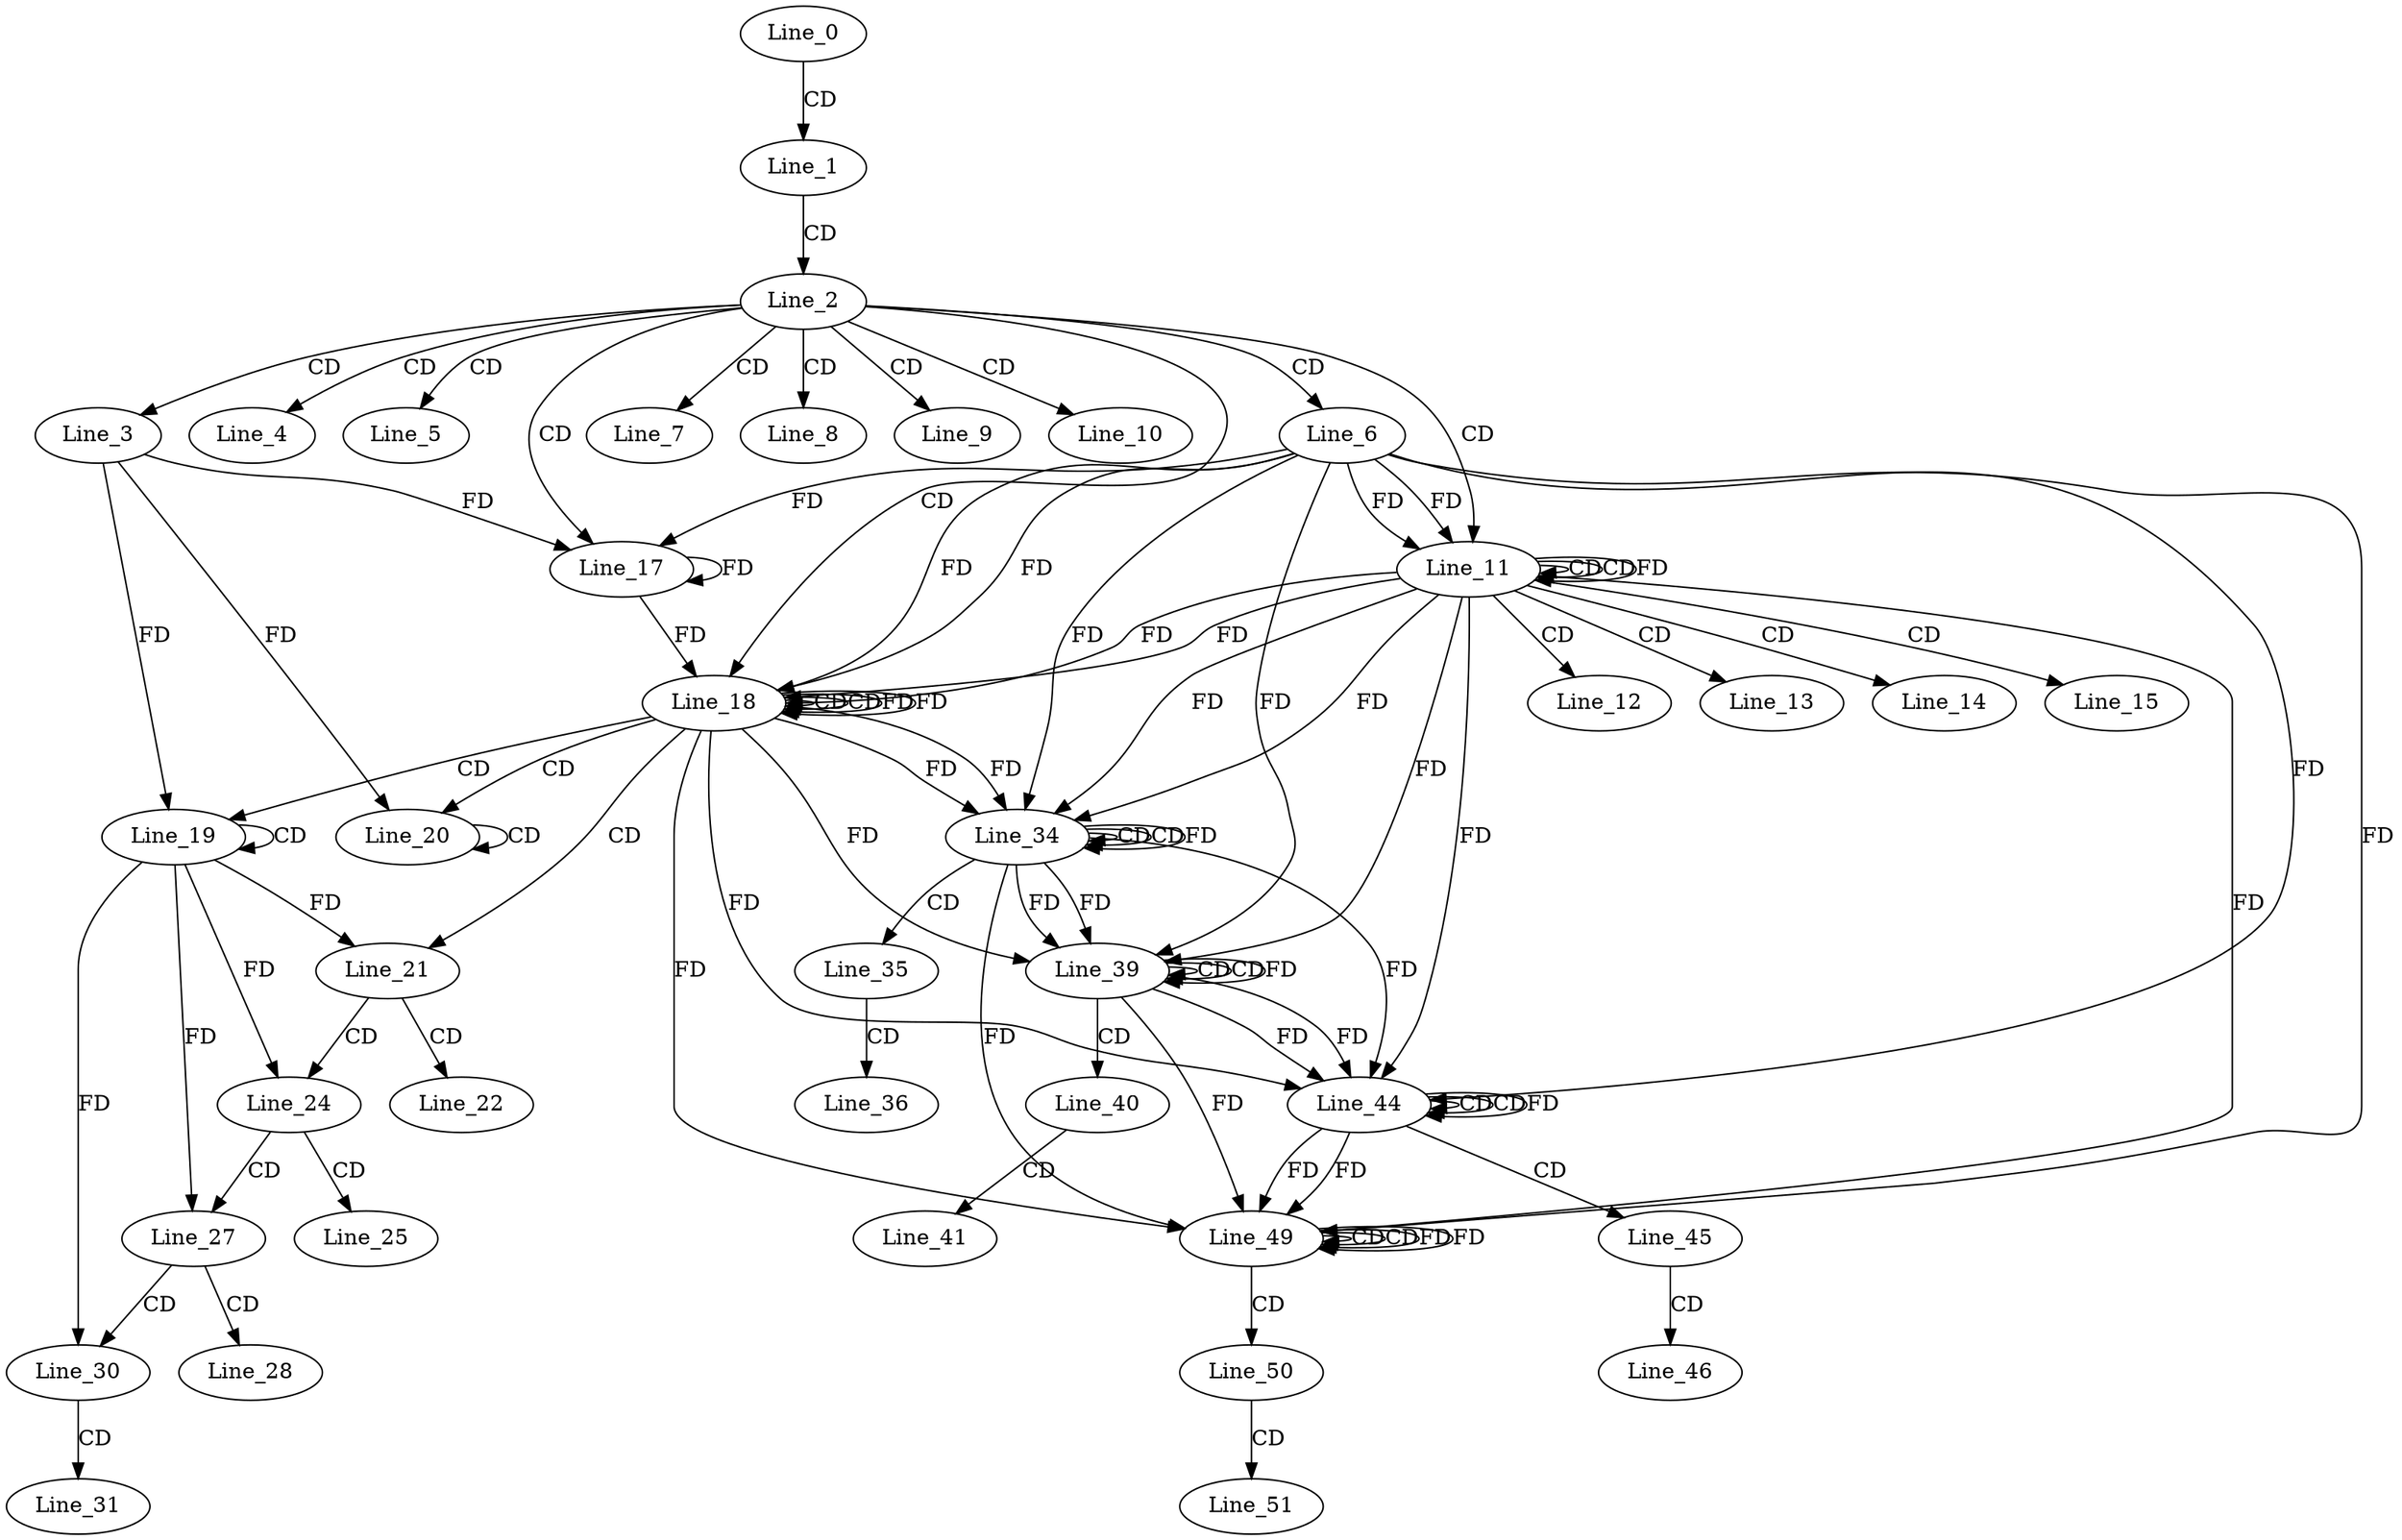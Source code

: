 digraph G {
  Line_0;
  Line_1;
  Line_2;
  Line_3;
  Line_4;
  Line_5;
  Line_6;
  Line_7;
  Line_8;
  Line_9;
  Line_10;
  Line_11;
  Line_11;
  Line_11;
  Line_12;
  Line_13;
  Line_14;
  Line_15;
  Line_17;
  Line_17;
  Line_18;
  Line_18;
  Line_18;
  Line_19;
  Line_19;
  Line_19;
  Line_20;
  Line_20;
  Line_21;
  Line_22;
  Line_24;
  Line_25;
  Line_27;
  Line_28;
  Line_30;
  Line_31;
  Line_34;
  Line_34;
  Line_34;
  Line_35;
  Line_36;
  Line_39;
  Line_39;
  Line_39;
  Line_40;
  Line_41;
  Line_44;
  Line_44;
  Line_44;
  Line_45;
  Line_46;
  Line_49;
  Line_49;
  Line_49;
  Line_50;
  Line_51;
  Line_0 -> Line_1 [ label="CD" ];
  Line_1 -> Line_2 [ label="CD" ];
  Line_2 -> Line_3 [ label="CD" ];
  Line_2 -> Line_4 [ label="CD" ];
  Line_2 -> Line_5 [ label="CD" ];
  Line_2 -> Line_6 [ label="CD" ];
  Line_2 -> Line_7 [ label="CD" ];
  Line_2 -> Line_8 [ label="CD" ];
  Line_2 -> Line_9 [ label="CD" ];
  Line_2 -> Line_10 [ label="CD" ];
  Line_2 -> Line_11 [ label="CD" ];
  Line_11 -> Line_11 [ label="CD" ];
  Line_6 -> Line_11 [ label="FD" ];
  Line_11 -> Line_11 [ label="CD" ];
  Line_11 -> Line_11 [ label="FD" ];
  Line_6 -> Line_11 [ label="FD" ];
  Line_11 -> Line_12 [ label="CD" ];
  Line_11 -> Line_13 [ label="CD" ];
  Line_11 -> Line_14 [ label="CD" ];
  Line_11 -> Line_15 [ label="CD" ];
  Line_2 -> Line_17 [ label="CD" ];
  Line_6 -> Line_17 [ label="FD" ];
  Line_17 -> Line_17 [ label="FD" ];
  Line_3 -> Line_17 [ label="FD" ];
  Line_2 -> Line_18 [ label="CD" ];
  Line_18 -> Line_18 [ label="CD" ];
  Line_11 -> Line_18 [ label="FD" ];
  Line_6 -> Line_18 [ label="FD" ];
  Line_17 -> Line_18 [ label="FD" ];
  Line_18 -> Line_18 [ label="CD" ];
  Line_18 -> Line_18 [ label="FD" ];
  Line_11 -> Line_18 [ label="FD" ];
  Line_6 -> Line_18 [ label="FD" ];
  Line_18 -> Line_19 [ label="CD" ];
  Line_19 -> Line_19 [ label="CD" ];
  Line_3 -> Line_19 [ label="FD" ];
  Line_18 -> Line_20 [ label="CD" ];
  Line_20 -> Line_20 [ label="CD" ];
  Line_3 -> Line_20 [ label="FD" ];
  Line_18 -> Line_21 [ label="CD" ];
  Line_19 -> Line_21 [ label="FD" ];
  Line_21 -> Line_22 [ label="CD" ];
  Line_21 -> Line_24 [ label="CD" ];
  Line_19 -> Line_24 [ label="FD" ];
  Line_24 -> Line_25 [ label="CD" ];
  Line_24 -> Line_27 [ label="CD" ];
  Line_19 -> Line_27 [ label="FD" ];
  Line_27 -> Line_28 [ label="CD" ];
  Line_27 -> Line_30 [ label="CD" ];
  Line_19 -> Line_30 [ label="FD" ];
  Line_30 -> Line_31 [ label="CD" ];
  Line_34 -> Line_34 [ label="CD" ];
  Line_18 -> Line_34 [ label="FD" ];
  Line_11 -> Line_34 [ label="FD" ];
  Line_34 -> Line_34 [ label="CD" ];
  Line_34 -> Line_34 [ label="FD" ];
  Line_18 -> Line_34 [ label="FD" ];
  Line_11 -> Line_34 [ label="FD" ];
  Line_6 -> Line_34 [ label="FD" ];
  Line_34 -> Line_35 [ label="CD" ];
  Line_35 -> Line_36 [ label="CD" ];
  Line_39 -> Line_39 [ label="CD" ];
  Line_34 -> Line_39 [ label="FD" ];
  Line_39 -> Line_39 [ label="CD" ];
  Line_39 -> Line_39 [ label="FD" ];
  Line_34 -> Line_39 [ label="FD" ];
  Line_18 -> Line_39 [ label="FD" ];
  Line_11 -> Line_39 [ label="FD" ];
  Line_6 -> Line_39 [ label="FD" ];
  Line_39 -> Line_40 [ label="CD" ];
  Line_40 -> Line_41 [ label="CD" ];
  Line_44 -> Line_44 [ label="CD" ];
  Line_39 -> Line_44 [ label="FD" ];
  Line_44 -> Line_44 [ label="CD" ];
  Line_44 -> Line_44 [ label="FD" ];
  Line_39 -> Line_44 [ label="FD" ];
  Line_34 -> Line_44 [ label="FD" ];
  Line_18 -> Line_44 [ label="FD" ];
  Line_11 -> Line_44 [ label="FD" ];
  Line_6 -> Line_44 [ label="FD" ];
  Line_44 -> Line_45 [ label="CD" ];
  Line_45 -> Line_46 [ label="CD" ];
  Line_49 -> Line_49 [ label="CD" ];
  Line_44 -> Line_49 [ label="FD" ];
  Line_49 -> Line_49 [ label="CD" ];
  Line_49 -> Line_49 [ label="FD" ];
  Line_44 -> Line_49 [ label="FD" ];
  Line_39 -> Line_49 [ label="FD" ];
  Line_34 -> Line_49 [ label="FD" ];
  Line_18 -> Line_49 [ label="FD" ];
  Line_11 -> Line_49 [ label="FD" ];
  Line_6 -> Line_49 [ label="FD" ];
  Line_49 -> Line_50 [ label="CD" ];
  Line_50 -> Line_51 [ label="CD" ];
  Line_18 -> Line_18 [ label="FD" ];
  Line_49 -> Line_49 [ label="FD" ];
}
